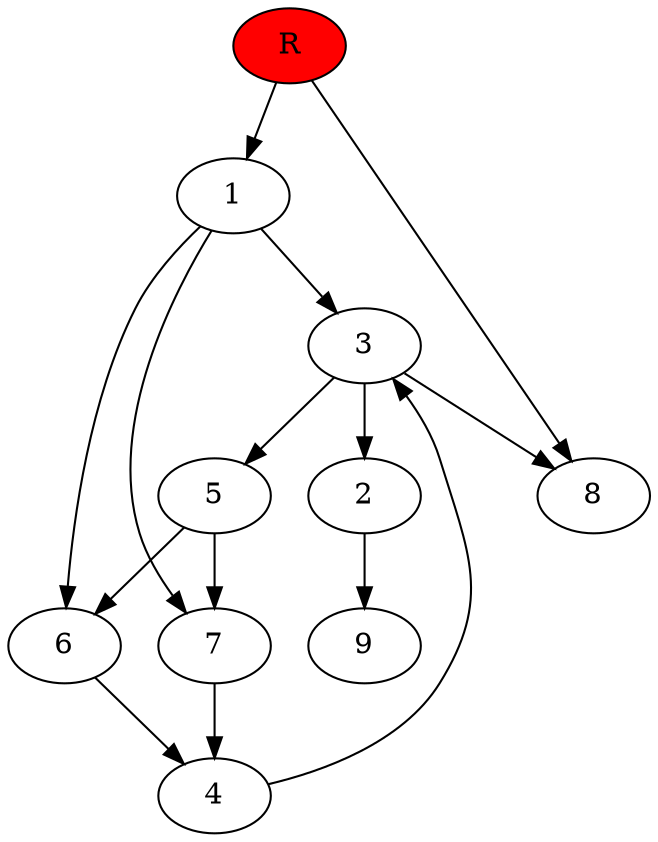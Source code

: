 digraph prb464 {
	1
	2
	3
	4
	5
	6
	7
	8
	R [fillcolor="#ff0000" style=filled]
	1 -> 3
	1 -> 6
	1 -> 7
	2 -> 9
	3 -> 2
	3 -> 5
	3 -> 8
	4 -> 3
	5 -> 6
	5 -> 7
	6 -> 4
	7 -> 4
	R -> 1
	R -> 8
}
